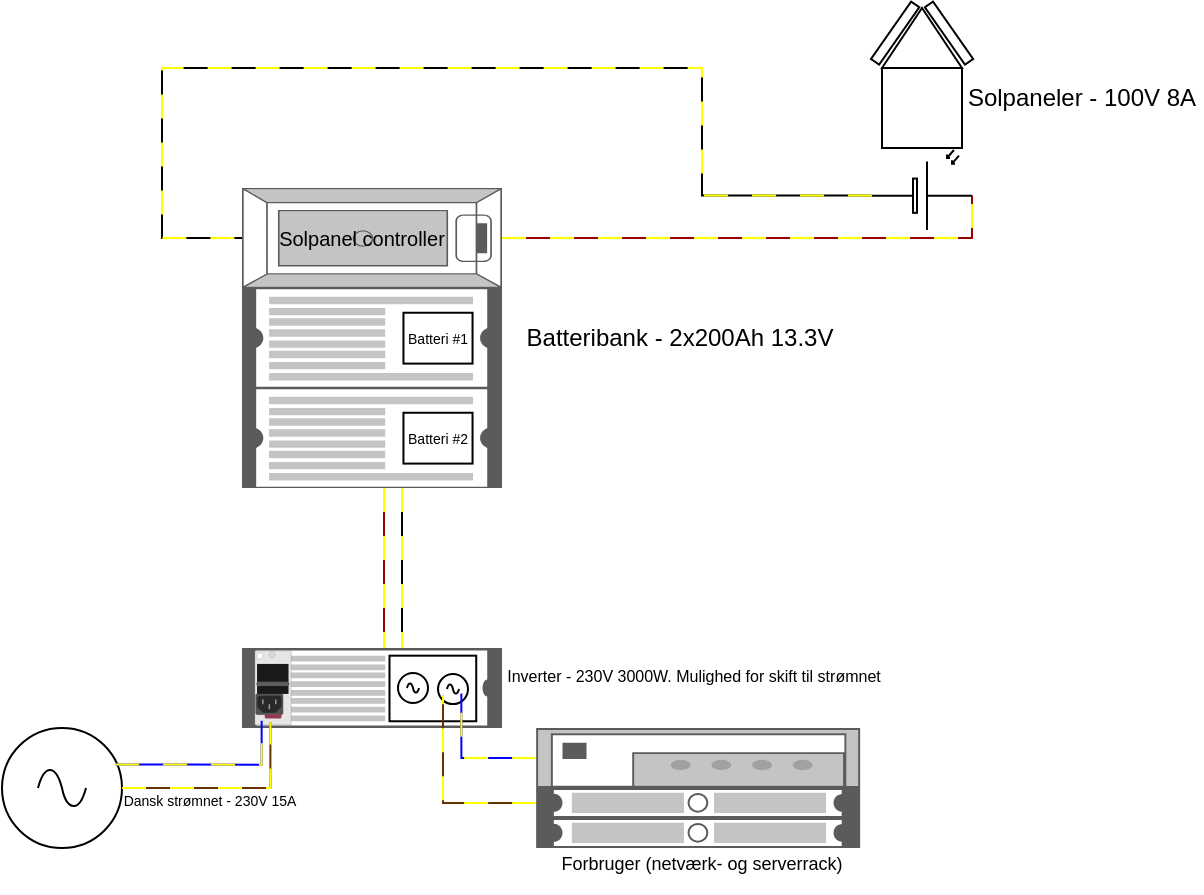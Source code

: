 <mxfile version="22.0.3" type="device">
  <diagram name="Page-1" id="FFw4YRxw-kj6YnpQsV5U">
    <mxGraphModel dx="826" dy="478" grid="1" gridSize="10" guides="1" tooltips="1" connect="1" arrows="1" fold="1" page="1" pageScale="1" pageWidth="827" pageHeight="1169" math="0" shadow="0">
      <root>
        <mxCell id="0" />
        <mxCell id="1" parent="0" />
        <mxCell id="TQ0gD_RW83IUzaN2pgth-1" value="" style="whiteSpace=wrap;html=1;aspect=fixed;" vertex="1" parent="1">
          <mxGeometry x="560" y="280" width="40" height="40" as="geometry" />
        </mxCell>
        <mxCell id="TQ0gD_RW83IUzaN2pgth-3" value="" style="triangle;whiteSpace=wrap;html=1;rotation=-90;" vertex="1" parent="1">
          <mxGeometry x="565" y="245" width="30" height="40" as="geometry" />
        </mxCell>
        <mxCell id="TQ0gD_RW83IUzaN2pgth-7" value="" style="rounded=0;whiteSpace=wrap;html=1;rotation=-55;" vertex="1" parent="1">
          <mxGeometry x="549.07" y="260.05" width="35" height="5" as="geometry" />
        </mxCell>
        <mxCell id="TQ0gD_RW83IUzaN2pgth-8" value="" style="rounded=0;whiteSpace=wrap;html=1;rotation=-125;" vertex="1" parent="1">
          <mxGeometry x="576" y="260.05" width="35" height="5" as="geometry" />
        </mxCell>
        <mxCell id="TQ0gD_RW83IUzaN2pgth-9" value="" style="verticalLabelPosition=bottom;shadow=0;dashed=0;align=center;html=1;verticalAlign=top;shape=mxgraph.electrical.opto_electronics.solar_cell;pointerEvents=1;" vertex="1" parent="1">
          <mxGeometry x="555" y="321" width="50" height="40" as="geometry" />
        </mxCell>
        <mxCell id="TQ0gD_RW83IUzaN2pgth-10" value="Solpaneler - 100V 8A" style="text;html=1;strokeColor=none;fillColor=none;align=center;verticalAlign=middle;whiteSpace=wrap;rounded=0;" vertex="1" parent="1">
          <mxGeometry x="600" y="280" width="120" height="30" as="geometry" />
        </mxCell>
        <mxCell id="TQ0gD_RW83IUzaN2pgth-12" value="" style="shape=mxgraph.rack.apc.apc_smart_ups_5000_va_5u;html=1;labelPosition=right;align=left;spacingLeft=15;dashed=0;shadow=0;fillColor=#ffffff;" vertex="1" parent="1">
          <mxGeometry x="240" y="440" width="130" height="50" as="geometry" />
        </mxCell>
        <mxCell id="TQ0gD_RW83IUzaN2pgth-13" value="" style="shape=mxgraph.rack.apc.apc_smart_ups_5000_va_5u;html=1;labelPosition=right;align=left;spacingLeft=15;dashed=0;shadow=0;fillColor=#ffffff;" vertex="1" parent="1">
          <mxGeometry x="240" y="390" width="130" height="50" as="geometry" />
        </mxCell>
        <mxCell id="TQ0gD_RW83IUzaN2pgth-14" value="" style="strokeColor=#666666;html=1;verticalLabelPosition=bottom;labelBackgroundColor=#ffffff;verticalAlign=top;outlineConnect=0;shadow=0;dashed=0;shape=mxgraph.rack.general.server_3;rotation=90;" vertex="1" parent="1">
          <mxGeometry x="280" y="300" width="50" height="130" as="geometry" />
        </mxCell>
        <mxCell id="TQ0gD_RW83IUzaN2pgth-16" value="" style="shape=wire;edgeStyle=orthogonalEdgeStyle;orthogonalLoop=1;jettySize=auto;html=1;sourcePerimeterSpacing=0;targetPerimeterSpacing=0;endArrow=none;curved=0;rounded=0;strokeColor=#000000;dashed=1;fillColor=#ffff00;dashPattern=12 12;fixDash=1;startSize=6;endSize=6;exitX=0;exitY=0.57;exitDx=0;exitDy=0;exitPerimeter=0;" edge="1" parent="1" source="TQ0gD_RW83IUzaN2pgth-9" target="TQ0gD_RW83IUzaN2pgth-14">
          <mxGeometry width="100" relative="1" as="geometry">
            <mxPoint x="470" y="350" as="sourcePoint" />
            <mxPoint x="210" y="360" as="targetPoint" />
            <Array as="points">
              <mxPoint x="470" y="344" />
              <mxPoint x="470" y="280" />
              <mxPoint x="200" y="280" />
              <mxPoint x="200" y="365" />
            </Array>
          </mxGeometry>
        </mxCell>
        <mxCell id="TQ0gD_RW83IUzaN2pgth-17" value="" style="shape=wire;edgeStyle=orthogonalEdgeStyle;orthogonalLoop=1;jettySize=auto;html=1;sourcePerimeterSpacing=0;targetPerimeterSpacing=0;endArrow=none;curved=0;rounded=0;strokeColor=#990000;dashed=1;fillColor=#ffff00;dashPattern=12 12;fixDash=1;startSize=6;endSize=6;entryX=1;entryY=0.57;entryDx=0;entryDy=0;entryPerimeter=0;" edge="1" parent="1" source="TQ0gD_RW83IUzaN2pgth-14" target="TQ0gD_RW83IUzaN2pgth-9">
          <mxGeometry width="100" relative="1" as="geometry">
            <mxPoint x="440" y="390" as="sourcePoint" />
            <mxPoint x="670" y="365" as="targetPoint" />
            <Array as="points">
              <mxPoint x="605" y="365" />
            </Array>
          </mxGeometry>
        </mxCell>
        <mxCell id="TQ0gD_RW83IUzaN2pgth-18" value="&lt;font style=&quot;font-size: 10px;&quot;&gt;Solpanel controller&lt;/font&gt;" style="text;html=1;strokeColor=none;fillColor=none;align=center;verticalAlign=middle;whiteSpace=wrap;rounded=0;" vertex="1" parent="1">
          <mxGeometry x="255" y="350" width="90" height="30" as="geometry" />
        </mxCell>
        <mxCell id="TQ0gD_RW83IUzaN2pgth-19" value="&lt;font style=&quot;font-size: 7px;&quot; color=&quot;#000000&quot;&gt;Batteri #1&lt;/font&gt;" style="text;html=1;strokeColor=none;fillColor=none;align=center;verticalAlign=middle;whiteSpace=wrap;rounded=0;" vertex="1" parent="1">
          <mxGeometry x="308" y="399" width="60" height="30" as="geometry" />
        </mxCell>
        <mxCell id="TQ0gD_RW83IUzaN2pgth-20" value="&lt;font style=&quot;font-size: 7px;&quot; color=&quot;#000000&quot;&gt;Batteri #2&lt;/font&gt;" style="text;html=1;strokeColor=none;fillColor=none;align=center;verticalAlign=middle;whiteSpace=wrap;rounded=0;" vertex="1" parent="1">
          <mxGeometry x="308" y="449" width="60" height="30" as="geometry" />
        </mxCell>
        <mxCell id="TQ0gD_RW83IUzaN2pgth-21" value="Batteribank - 2x200Ah 13.3V" style="text;html=1;strokeColor=none;fillColor=none;align=center;verticalAlign=middle;whiteSpace=wrap;rounded=0;" vertex="1" parent="1">
          <mxGeometry x="369" y="400" width="180" height="30" as="geometry" />
        </mxCell>
        <mxCell id="TQ0gD_RW83IUzaN2pgth-23" value="" style="shape=wire;edgeStyle=orthogonalEdgeStyle;orthogonalLoop=1;jettySize=auto;html=1;sourcePerimeterSpacing=0;targetPerimeterSpacing=0;endArrow=none;curved=0;rounded=0;strokeColor=#990000;dashed=1;fillColor=#ffff00;dashPattern=12 12;fixDash=1;startSize=6;endSize=6;exitX=0;exitY=1;exitDx=0;exitDy=0;exitPerimeter=0;" edge="1" parent="1">
          <mxGeometry width="100" relative="1" as="geometry">
            <mxPoint x="311" y="490" as="sourcePoint" />
            <mxPoint x="311" y="570" as="targetPoint" />
          </mxGeometry>
        </mxCell>
        <mxCell id="TQ0gD_RW83IUzaN2pgth-24" value="" style="shape=wire;edgeStyle=orthogonalEdgeStyle;orthogonalLoop=1;jettySize=auto;html=1;sourcePerimeterSpacing=0;targetPerimeterSpacing=0;endArrow=none;curved=0;rounded=0;strokeColor=#000000;dashed=1;fillColor=#ffff00;dashPattern=12 12;fixDash=1;startSize=6;endSize=6;exitX=0;exitY=1;exitDx=0;exitDy=0;exitPerimeter=0;" edge="1" parent="1">
          <mxGeometry width="100" relative="1" as="geometry">
            <mxPoint x="320" y="490" as="sourcePoint" />
            <mxPoint x="320" y="570" as="targetPoint" />
          </mxGeometry>
        </mxCell>
        <mxCell id="TQ0gD_RW83IUzaN2pgth-28" value="" style="shape=mxgraph.rack.apc.apc_smart_ups_1000-3000_va_2u;html=1;labelPosition=right;align=left;spacingLeft=15;dashed=0;shadow=0;fillColor=#ffffff;" vertex="1" parent="1">
          <mxGeometry x="240" y="570" width="130" height="40" as="geometry" />
        </mxCell>
        <mxCell id="TQ0gD_RW83IUzaN2pgth-30" value="" style="html=1;verticalLabelPosition=bottom;verticalAlign=top;outlineConnect=0;shadow=0;dashed=0;shape=mxgraph.rack.hpe_aruba.switches.r0x35a_aruba_6400_1800w_ps_w_c16;rotation=90;aspect=fixed;" vertex="1" parent="1">
          <mxGeometry x="237" y="580.94" width="37" height="18.04" as="geometry" />
        </mxCell>
        <mxCell id="TQ0gD_RW83IUzaN2pgth-33" value="" style="pointerEvents=1;verticalLabelPosition=bottom;shadow=0;dashed=0;align=center;html=1;verticalAlign=top;shape=mxgraph.electrical.signal_sources.source;aspect=fixed;points=[[0.5,0,0],[1,0.5,0],[0.5,1,0],[0,0.5,0]];elSignalType=ac;" vertex="1" parent="1">
          <mxGeometry x="318" y="582.5" width="15" height="15" as="geometry" />
        </mxCell>
        <mxCell id="TQ0gD_RW83IUzaN2pgth-34" value="" style="pointerEvents=1;verticalLabelPosition=bottom;shadow=0;dashed=0;align=center;html=1;verticalAlign=top;shape=mxgraph.electrical.signal_sources.source;aspect=fixed;points=[[0.5,0,0],[1,0.5,0],[0.5,1,0],[0,0.5,0]];elSignalType=ac;" vertex="1" parent="1">
          <mxGeometry x="338" y="583.04" width="15" height="15" as="geometry" />
        </mxCell>
        <mxCell id="TQ0gD_RW83IUzaN2pgth-35" value="" style="pointerEvents=1;verticalLabelPosition=bottom;shadow=0;dashed=0;align=center;html=1;verticalAlign=top;shape=mxgraph.electrical.signal_sources.source;aspect=fixed;points=[[0.5,0,0],[1,0.5,0],[0.5,1,0],[0,0.5,0]];elSignalType=ac;" vertex="1" parent="1">
          <mxGeometry x="120" y="610" width="60" height="60" as="geometry" />
        </mxCell>
        <mxCell id="TQ0gD_RW83IUzaN2pgth-37" value="" style="shape=wire;edgeStyle=orthogonalEdgeStyle;orthogonalLoop=1;jettySize=auto;html=1;sourcePerimeterSpacing=0;targetPerimeterSpacing=0;endArrow=none;curved=0;rounded=0;strokeColor=#0000FF;dashed=1;fillColor=#ffff00;dashPattern=12 12;fixDash=1;startSize=6;endSize=6;entryX=0.944;entryY=0.814;entryDx=0;entryDy=0;entryPerimeter=0;exitX=0.942;exitY=0.304;exitDx=0;exitDy=0;exitPerimeter=0;" edge="1" parent="1" source="TQ0gD_RW83IUzaN2pgth-35" target="TQ0gD_RW83IUzaN2pgth-30">
          <mxGeometry width="100" relative="1" as="geometry">
            <mxPoint x="210" y="650" as="sourcePoint" />
            <mxPoint x="310" y="650" as="targetPoint" />
          </mxGeometry>
        </mxCell>
        <mxCell id="TQ0gD_RW83IUzaN2pgth-38" value="" style="shape=wire;edgeStyle=orthogonalEdgeStyle;orthogonalLoop=1;jettySize=auto;html=1;sourcePerimeterSpacing=0;targetPerimeterSpacing=0;endArrow=none;curved=0;rounded=0;strokeColor=#663300;dashed=1;fillColor=#ffff00;dashPattern=12 12;fixDash=1;startSize=6;endSize=6;entryX=0.963;entryY=0.572;entryDx=0;entryDy=0;entryPerimeter=0;exitX=1;exitY=0.5;exitDx=0;exitDy=0;exitPerimeter=0;" edge="1" parent="1" source="TQ0gD_RW83IUzaN2pgth-35" target="TQ0gD_RW83IUzaN2pgth-30">
          <mxGeometry width="100" relative="1" as="geometry">
            <mxPoint x="210" y="660" as="sourcePoint" />
            <mxPoint x="310" y="660" as="targetPoint" />
          </mxGeometry>
        </mxCell>
        <mxCell id="TQ0gD_RW83IUzaN2pgth-39" value="&lt;font style=&quot;font-size: 7px;&quot;&gt;Dansk strømnet - 230V 15A&lt;/font&gt;" style="text;html=1;strokeColor=none;fillColor=none;align=center;verticalAlign=middle;whiteSpace=wrap;rounded=0;" vertex="1" parent="1">
          <mxGeometry x="174" y="630" width="100" height="30" as="geometry" />
        </mxCell>
        <mxCell id="TQ0gD_RW83IUzaN2pgth-40" value="&lt;font style=&quot;font-size: 8px;&quot;&gt;Inverter - 230V 3000W. Mulighed for skift til strømnet&lt;/font&gt;" style="text;html=1;strokeColor=none;fillColor=none;align=center;verticalAlign=middle;whiteSpace=wrap;rounded=0;" vertex="1" parent="1">
          <mxGeometry x="367.07" y="567.5" width="197.93" height="30" as="geometry" />
        </mxCell>
        <mxCell id="TQ0gD_RW83IUzaN2pgth-59" value="" style="group" vertex="1" connectable="0" parent="1">
          <mxGeometry x="387.07" y="610" width="162" height="60" as="geometry" />
        </mxCell>
        <mxCell id="TQ0gD_RW83IUzaN2pgth-42" value="" style="strokeColor=#666666;html=1;labelPosition=right;align=left;spacingLeft=15;shadow=0;dashed=0;outlineConnect=0;shape=mxgraph.rack.general.hub;aspect=fixed;" vertex="1" parent="TQ0gD_RW83IUzaN2pgth-59">
          <mxGeometry width="162" height="30" as="geometry" />
        </mxCell>
        <mxCell id="TQ0gD_RW83IUzaN2pgth-45" value="" style="strokeColor=#666666;html=1;labelPosition=right;align=left;spacingLeft=15;shadow=0;dashed=0;outlineConnect=0;shape=mxgraph.rack.general.1u_rack_server;aspect=fixed;" vertex="1" parent="TQ0gD_RW83IUzaN2pgth-59">
          <mxGeometry y="30" width="162" height="15" as="geometry" />
        </mxCell>
        <mxCell id="TQ0gD_RW83IUzaN2pgth-48" value="" style="strokeColor=#666666;html=1;labelPosition=right;align=left;spacingLeft=15;shadow=0;dashed=0;outlineConnect=0;shape=mxgraph.rack.general.1u_rack_server;aspect=fixed;" vertex="1" parent="TQ0gD_RW83IUzaN2pgth-59">
          <mxGeometry y="45" width="162" height="15" as="geometry" />
        </mxCell>
        <mxCell id="TQ0gD_RW83IUzaN2pgth-60" value="" style="shape=wire;edgeStyle=orthogonalEdgeStyle;orthogonalLoop=1;jettySize=auto;html=1;sourcePerimeterSpacing=0;targetPerimeterSpacing=0;endArrow=none;curved=0;rounded=0;strokeColor=#0000FF;dashed=1;fillColor=#ffff00;dashPattern=12 12;fixDash=1;startSize=6;endSize=6;entryX=0.778;entryY=0.645;entryDx=0;entryDy=0;entryPerimeter=0;" edge="1" parent="1" source="TQ0gD_RW83IUzaN2pgth-42" target="TQ0gD_RW83IUzaN2pgth-34">
          <mxGeometry width="100" relative="1" as="geometry">
            <mxPoint x="301.25" y="652" as="sourcePoint" />
            <mxPoint x="374.25" y="630" as="targetPoint" />
          </mxGeometry>
        </mxCell>
        <mxCell id="TQ0gD_RW83IUzaN2pgth-61" value="" style="shape=wire;edgeStyle=orthogonalEdgeStyle;orthogonalLoop=1;jettySize=auto;html=1;sourcePerimeterSpacing=0;targetPerimeterSpacing=0;endArrow=none;curved=0;rounded=0;strokeColor=#663300;dashed=1;fillColor=#ffff00;dashPattern=12 12;fixDash=1;startSize=6;endSize=6;entryX=0.167;entryY=0.72;entryDx=0;entryDy=0;entryPerimeter=0;" edge="1" parent="1" source="TQ0gD_RW83IUzaN2pgth-45" target="TQ0gD_RW83IUzaN2pgth-34">
          <mxGeometry width="100" relative="1" as="geometry">
            <mxPoint x="280" y="669.5" as="sourcePoint" />
            <mxPoint x="354" y="636.5" as="targetPoint" />
          </mxGeometry>
        </mxCell>
        <mxCell id="TQ0gD_RW83IUzaN2pgth-62" value="&lt;font style=&quot;font-size: 9px;&quot;&gt;Forbruger (netværk- og serverrack)&lt;/font&gt;" style="text;html=1;strokeColor=none;fillColor=none;align=center;verticalAlign=middle;whiteSpace=wrap;rounded=0;" vertex="1" parent="1">
          <mxGeometry x="387.07" y="662" width="166" height="30" as="geometry" />
        </mxCell>
      </root>
    </mxGraphModel>
  </diagram>
</mxfile>
